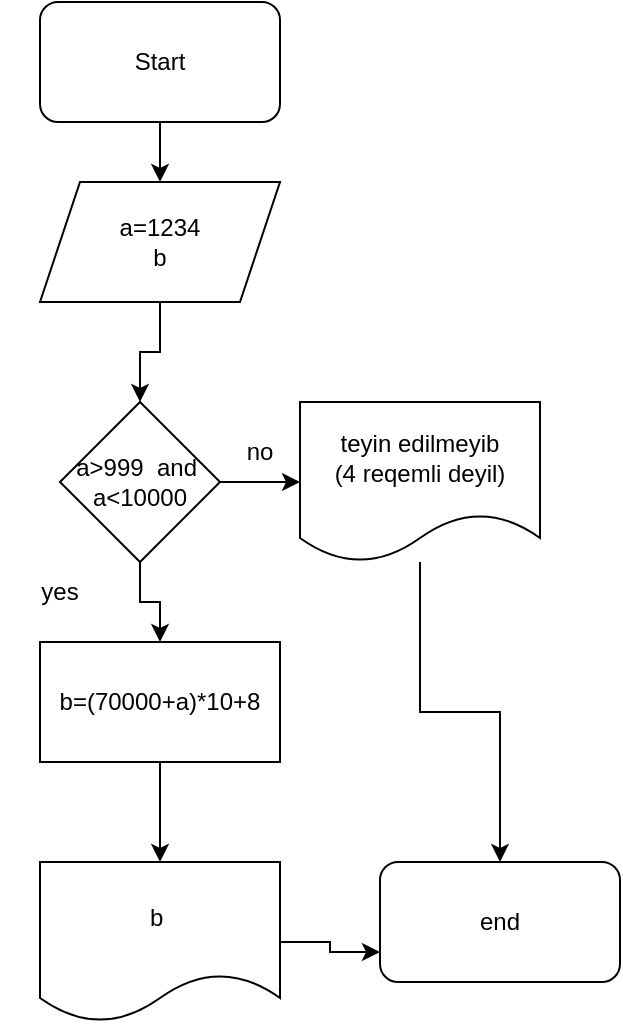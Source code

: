 <mxfile version="16.6.6" type="device"><diagram id="C5RBs43oDa-KdzZeNtuy" name="Page-1"><mxGraphModel dx="428" dy="566" grid="1" gridSize="10" guides="1" tooltips="1" connect="1" arrows="1" fold="1" page="1" pageScale="1" pageWidth="827" pageHeight="1169" math="0" shadow="0"><root><mxCell id="WIyWlLk6GJQsqaUBKTNV-0"/><mxCell id="WIyWlLk6GJQsqaUBKTNV-1" parent="WIyWlLk6GJQsqaUBKTNV-0"/><mxCell id="2zAN6ePXSE6VA2sb7Hs5-8" style="edgeStyle=orthogonalEdgeStyle;rounded=0;orthogonalLoop=1;jettySize=auto;html=1;exitX=0.5;exitY=1;exitDx=0;exitDy=0;" edge="1" parent="WIyWlLk6GJQsqaUBKTNV-1" source="2zAN6ePXSE6VA2sb7Hs5-0" target="2zAN6ePXSE6VA2sb7Hs5-2"><mxGeometry relative="1" as="geometry"/></mxCell><mxCell id="2zAN6ePXSE6VA2sb7Hs5-0" value="Start" style="rounded=1;whiteSpace=wrap;html=1;" vertex="1" parent="WIyWlLk6GJQsqaUBKTNV-1"><mxGeometry x="80" y="30" width="120" height="60" as="geometry"/></mxCell><mxCell id="2zAN6ePXSE6VA2sb7Hs5-1" value="end" style="rounded=1;whiteSpace=wrap;html=1;" vertex="1" parent="WIyWlLk6GJQsqaUBKTNV-1"><mxGeometry x="250" y="460" width="120" height="60" as="geometry"/></mxCell><mxCell id="2zAN6ePXSE6VA2sb7Hs5-7" style="edgeStyle=orthogonalEdgeStyle;rounded=0;orthogonalLoop=1;jettySize=auto;html=1;entryX=0.5;entryY=0;entryDx=0;entryDy=0;" edge="1" parent="WIyWlLk6GJQsqaUBKTNV-1" source="2zAN6ePXSE6VA2sb7Hs5-2" target="2zAN6ePXSE6VA2sb7Hs5-3"><mxGeometry relative="1" as="geometry"/></mxCell><mxCell id="2zAN6ePXSE6VA2sb7Hs5-2" value="a=1234&lt;br&gt;b&lt;br&gt;" style="shape=parallelogram;perimeter=parallelogramPerimeter;whiteSpace=wrap;html=1;fixedSize=1;" vertex="1" parent="WIyWlLk6GJQsqaUBKTNV-1"><mxGeometry x="80" y="120" width="120" height="60" as="geometry"/></mxCell><mxCell id="2zAN6ePXSE6VA2sb7Hs5-6" style="edgeStyle=orthogonalEdgeStyle;rounded=0;orthogonalLoop=1;jettySize=auto;html=1;entryX=0;entryY=0.5;entryDx=0;entryDy=0;" edge="1" parent="WIyWlLk6GJQsqaUBKTNV-1" source="2zAN6ePXSE6VA2sb7Hs5-3" target="2zAN6ePXSE6VA2sb7Hs5-4"><mxGeometry relative="1" as="geometry"/></mxCell><mxCell id="2zAN6ePXSE6VA2sb7Hs5-13" style="edgeStyle=orthogonalEdgeStyle;rounded=0;orthogonalLoop=1;jettySize=auto;html=1;exitX=0.5;exitY=1;exitDx=0;exitDy=0;" edge="1" parent="WIyWlLk6GJQsqaUBKTNV-1" source="2zAN6ePXSE6VA2sb7Hs5-3" target="2zAN6ePXSE6VA2sb7Hs5-12"><mxGeometry relative="1" as="geometry"/></mxCell><mxCell id="2zAN6ePXSE6VA2sb7Hs5-3" value="a&amp;gt;999&amp;nbsp; and&amp;nbsp;&lt;br&gt;a&amp;lt;10000" style="rhombus;whiteSpace=wrap;html=1;" vertex="1" parent="WIyWlLk6GJQsqaUBKTNV-1"><mxGeometry x="90" y="230" width="80" height="80" as="geometry"/></mxCell><mxCell id="2zAN6ePXSE6VA2sb7Hs5-17" style="edgeStyle=orthogonalEdgeStyle;rounded=0;orthogonalLoop=1;jettySize=auto;html=1;entryX=0.5;entryY=0;entryDx=0;entryDy=0;" edge="1" parent="WIyWlLk6GJQsqaUBKTNV-1" source="2zAN6ePXSE6VA2sb7Hs5-4" target="2zAN6ePXSE6VA2sb7Hs5-1"><mxGeometry relative="1" as="geometry"/></mxCell><mxCell id="2zAN6ePXSE6VA2sb7Hs5-4" value="teyin edilmeyib&lt;br&gt;(4 reqemli deyil)" style="shape=document;whiteSpace=wrap;html=1;boundedLbl=1;" vertex="1" parent="WIyWlLk6GJQsqaUBKTNV-1"><mxGeometry x="210" y="230" width="120" height="80" as="geometry"/></mxCell><mxCell id="2zAN6ePXSE6VA2sb7Hs5-9" value="no" style="text;html=1;strokeColor=none;fillColor=none;align=center;verticalAlign=middle;whiteSpace=wrap;rounded=0;" vertex="1" parent="WIyWlLk6GJQsqaUBKTNV-1"><mxGeometry x="160" y="240" width="60" height="30" as="geometry"/></mxCell><mxCell id="2zAN6ePXSE6VA2sb7Hs5-19" style="edgeStyle=orthogonalEdgeStyle;rounded=0;orthogonalLoop=1;jettySize=auto;html=1;exitX=0.5;exitY=1;exitDx=0;exitDy=0;entryX=0.5;entryY=0;entryDx=0;entryDy=0;" edge="1" parent="WIyWlLk6GJQsqaUBKTNV-1" source="2zAN6ePXSE6VA2sb7Hs5-12" target="2zAN6ePXSE6VA2sb7Hs5-16"><mxGeometry relative="1" as="geometry"/></mxCell><mxCell id="2zAN6ePXSE6VA2sb7Hs5-12" value="b=(70000+a)*10+8" style="rounded=0;whiteSpace=wrap;html=1;" vertex="1" parent="WIyWlLk6GJQsqaUBKTNV-1"><mxGeometry x="80" y="350" width="120" height="60" as="geometry"/></mxCell><mxCell id="2zAN6ePXSE6VA2sb7Hs5-15" value="yes" style="text;html=1;strokeColor=none;fillColor=none;align=center;verticalAlign=middle;whiteSpace=wrap;rounded=0;" vertex="1" parent="WIyWlLk6GJQsqaUBKTNV-1"><mxGeometry x="60" y="310" width="60" height="30" as="geometry"/></mxCell><mxCell id="2zAN6ePXSE6VA2sb7Hs5-18" style="edgeStyle=orthogonalEdgeStyle;rounded=0;orthogonalLoop=1;jettySize=auto;html=1;entryX=0;entryY=0.75;entryDx=0;entryDy=0;" edge="1" parent="WIyWlLk6GJQsqaUBKTNV-1" source="2zAN6ePXSE6VA2sb7Hs5-16" target="2zAN6ePXSE6VA2sb7Hs5-1"><mxGeometry relative="1" as="geometry"/></mxCell><mxCell id="2zAN6ePXSE6VA2sb7Hs5-16" value="b&amp;nbsp;" style="shape=document;whiteSpace=wrap;html=1;boundedLbl=1;" vertex="1" parent="WIyWlLk6GJQsqaUBKTNV-1"><mxGeometry x="80" y="460" width="120" height="80" as="geometry"/></mxCell></root></mxGraphModel></diagram></mxfile>
